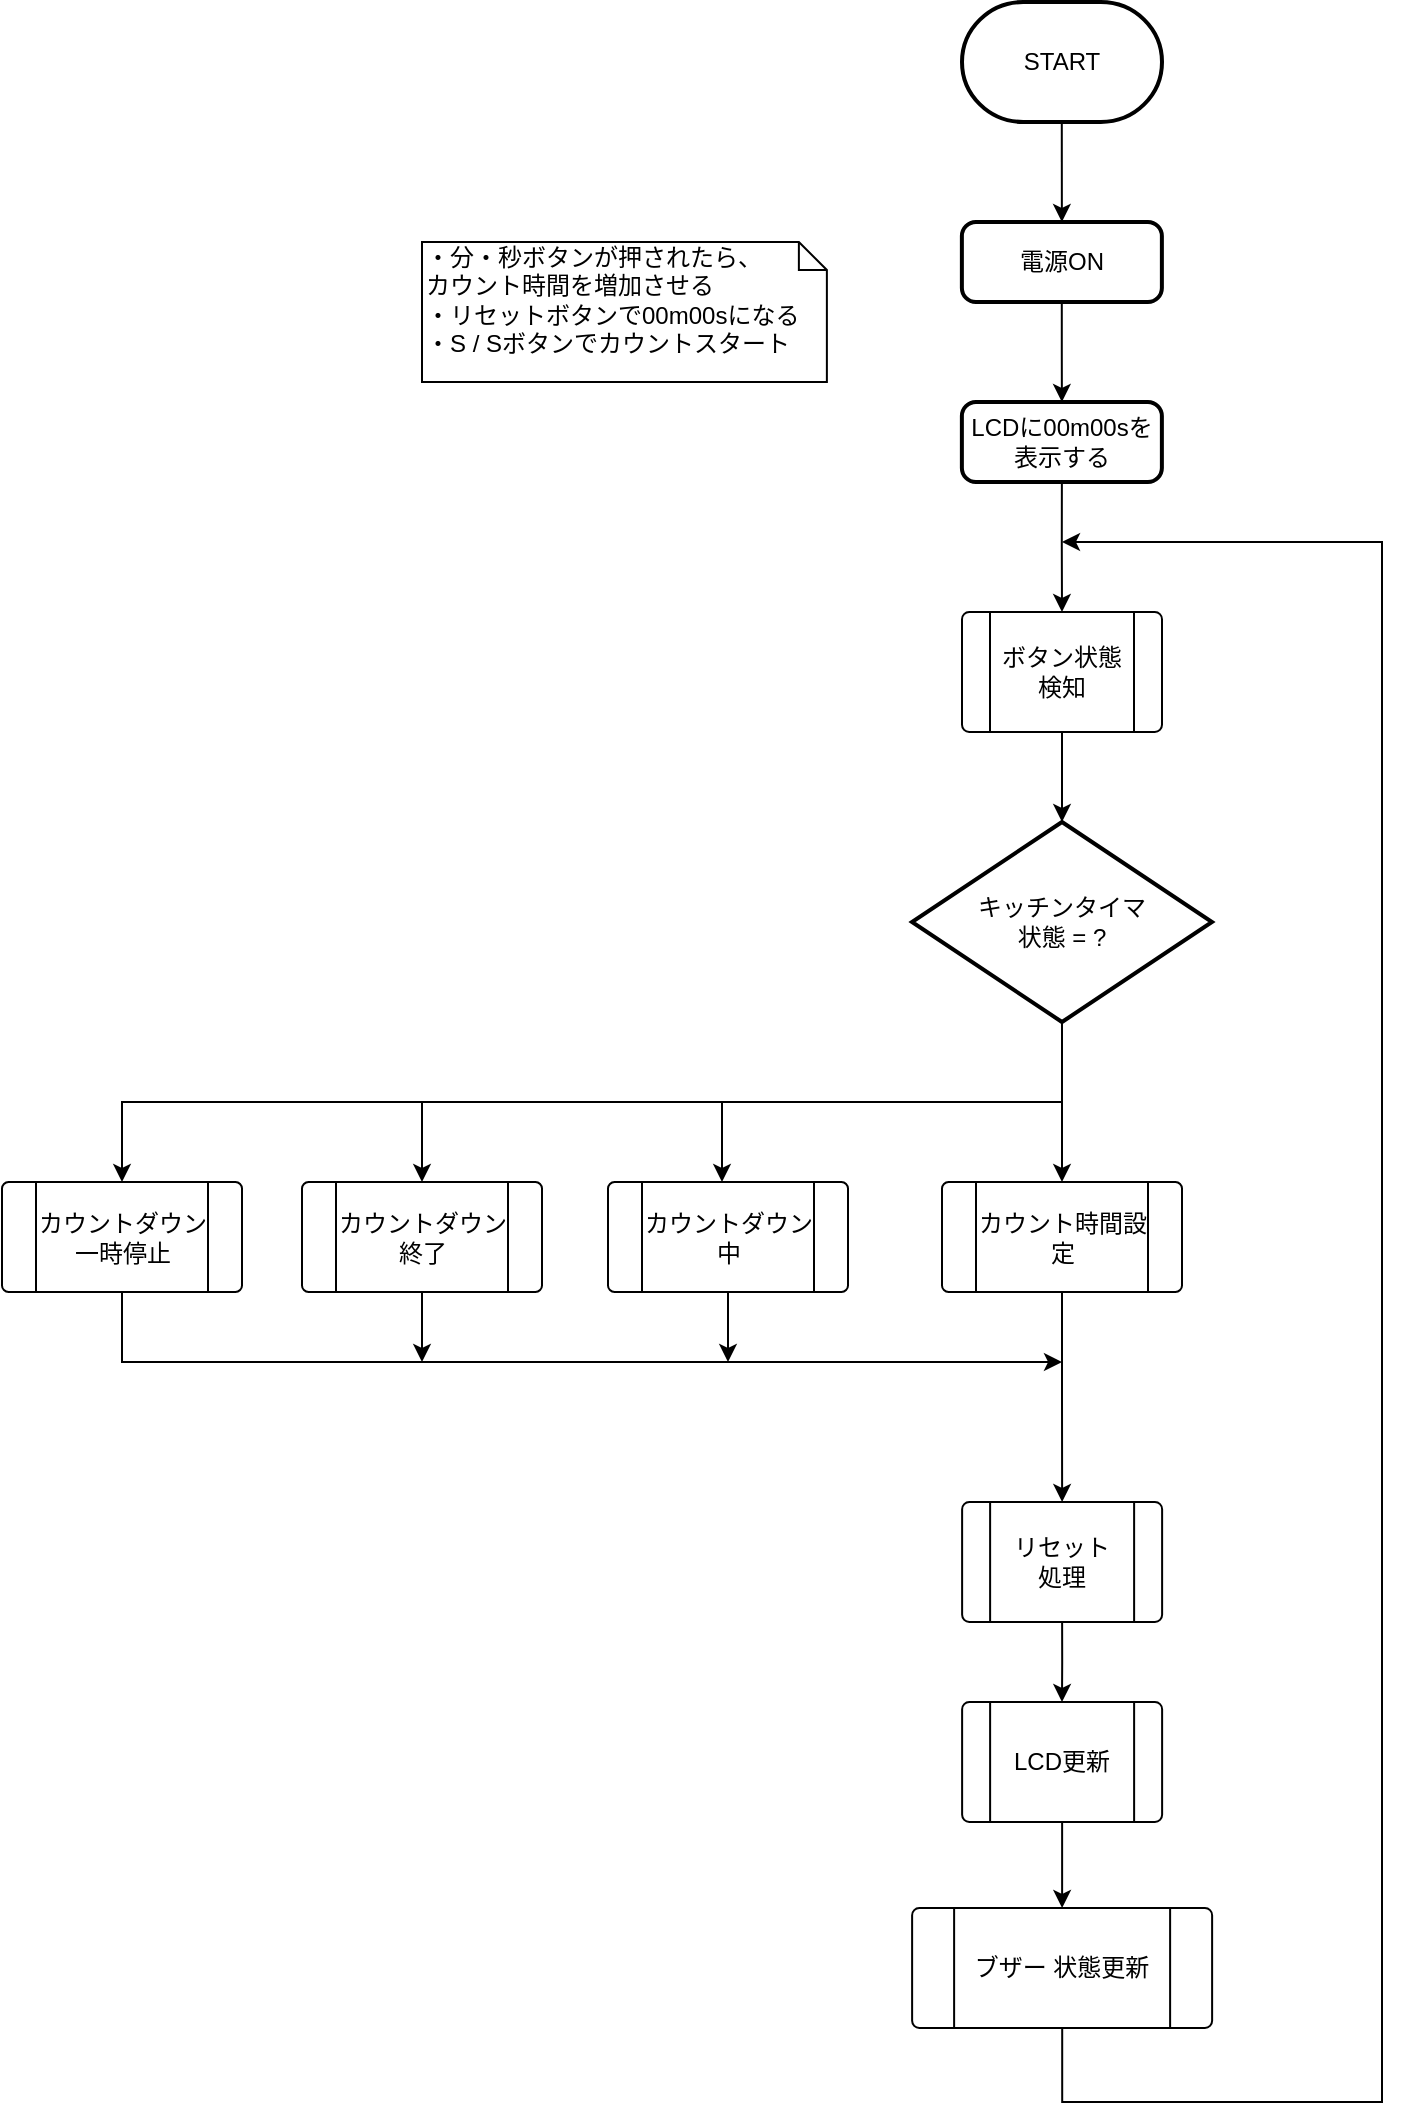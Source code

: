 <mxfile version="13.3.1" type="device" pages="4"><diagram id="C5RBs43oDa-KdzZeNtuy" name="main"><mxGraphModel dx="2653" dy="867" grid="1" gridSize="10" guides="1" tooltips="1" connect="1" arrows="1" fold="1" page="1" pageScale="1" pageWidth="827" pageHeight="1169" math="0" shadow="0"><root><mxCell id="WIyWlLk6GJQsqaUBKTNV-0"/><mxCell id="WIyWlLk6GJQsqaUBKTNV-1" parent="WIyWlLk6GJQsqaUBKTNV-0"/><mxCell id="VSrGxt-i5XB2KF-R_Wog-0" value="・分・秒ボタンが押されたら、&lt;br&gt;カウント時間を増加させる&lt;br&gt;・リセットボタンで00m00sになる&lt;br&gt;・S / Sボタンでカウントスタート" style="shape=note;whiteSpace=wrap;html=1;size=14;verticalAlign=top;align=left;spacingTop=-6;" parent="WIyWlLk6GJQsqaUBKTNV-1" vertex="1"><mxGeometry x="-580" y="150" width="202.44" height="70" as="geometry"/></mxCell><mxCell id="vjxzMIkRlIcrUZipFX47-0" value="" style="edgeStyle=orthogonalEdgeStyle;rounded=0;orthogonalLoop=1;jettySize=auto;html=1;entryX=0.5;entryY=0;entryDx=0;entryDy=0;" edge="1" parent="WIyWlLk6GJQsqaUBKTNV-1" target="vjxzMIkRlIcrUZipFX47-3"><mxGeometry relative="1" as="geometry"><mxPoint x="-260.06" y="190" as="targetPoint"/><mxPoint x="-260.1" y="110" as="sourcePoint"/><Array as="points"><mxPoint x="-259.94" y="90"/><mxPoint x="-259.94" y="90"/></Array></mxGeometry></mxCell><mxCell id="vjxzMIkRlIcrUZipFX47-1" value="START" style="strokeWidth=2;html=1;shape=mxgraph.flowchart.terminator;whiteSpace=wrap;" vertex="1" parent="WIyWlLk6GJQsqaUBKTNV-1"><mxGeometry x="-310" y="30" width="100" height="60" as="geometry"/></mxCell><mxCell id="vjxzMIkRlIcrUZipFX47-2" value="" style="edgeStyle=orthogonalEdgeStyle;rounded=0;orthogonalLoop=1;jettySize=auto;html=1;" edge="1" parent="WIyWlLk6GJQsqaUBKTNV-1" source="vjxzMIkRlIcrUZipFX47-3"><mxGeometry relative="1" as="geometry"><mxPoint x="-260.06" y="230" as="targetPoint"/></mxGeometry></mxCell><mxCell id="vjxzMIkRlIcrUZipFX47-3" value="電源ON" style="rounded=1;whiteSpace=wrap;html=1;absoluteArcSize=1;arcSize=14;strokeWidth=2;" vertex="1" parent="WIyWlLk6GJQsqaUBKTNV-1"><mxGeometry x="-310.06" y="140" width="100" height="40" as="geometry"/></mxCell><mxCell id="vjxzMIkRlIcrUZipFX47-7" value="" style="edgeStyle=orthogonalEdgeStyle;rounded=0;orthogonalLoop=1;jettySize=auto;html=1;exitX=0.5;exitY=1;exitDx=0;exitDy=0;entryX=0.5;entryY=0;entryDx=0;entryDy=0;" edge="1" parent="WIyWlLk6GJQsqaUBKTNV-1" source="vjxzMIkRlIcrUZipFX47-11" target="vjxzMIkRlIcrUZipFX47-10"><mxGeometry relative="1" as="geometry"><mxPoint x="-259.94" y="320" as="targetPoint"/><mxPoint x="-259.94" y="270" as="sourcePoint"/></mxGeometry></mxCell><mxCell id="vjxzMIkRlIcrUZipFX47-17" value="" style="edgeStyle=orthogonalEdgeStyle;rounded=0;orthogonalLoop=1;jettySize=auto;html=1;" edge="1" parent="WIyWlLk6GJQsqaUBKTNV-1" source="vjxzMIkRlIcrUZipFX47-10" target="vjxzMIkRlIcrUZipFX47-16"><mxGeometry relative="1" as="geometry"/></mxCell><mxCell id="vjxzMIkRlIcrUZipFX47-10" value="ボタン状態検知" style="verticalLabelPosition=middle;verticalAlign=middle;html=1;shape=process;whiteSpace=wrap;rounded=1;size=0.14;arcSize=6;labelPosition=center;align=center;" vertex="1" parent="WIyWlLk6GJQsqaUBKTNV-1"><mxGeometry x="-310" y="335" width="100" height="60" as="geometry"/></mxCell><mxCell id="vjxzMIkRlIcrUZipFX47-11" value="LCDに00m00sを&lt;br&gt;表示する" style="rounded=1;whiteSpace=wrap;html=1;absoluteArcSize=1;arcSize=14;strokeWidth=2;" vertex="1" parent="WIyWlLk6GJQsqaUBKTNV-1"><mxGeometry x="-310.06" y="230" width="100" height="40" as="geometry"/></mxCell><mxCell id="vjxzMIkRlIcrUZipFX47-18" value="" style="edgeStyle=orthogonalEdgeStyle;rounded=0;orthogonalLoop=1;jettySize=auto;html=1;" edge="1" parent="WIyWlLk6GJQsqaUBKTNV-1" source="vjxzMIkRlIcrUZipFX47-16"><mxGeometry relative="1" as="geometry"><mxPoint x="-260" y="620" as="targetPoint"/></mxGeometry></mxCell><mxCell id="vjxzMIkRlIcrUZipFX47-22" style="edgeStyle=orthogonalEdgeStyle;rounded=0;orthogonalLoop=1;jettySize=auto;html=1;entryX=0.5;entryY=0;entryDx=0;entryDy=0;" edge="1" parent="WIyWlLk6GJQsqaUBKTNV-1" target="vjxzMIkRlIcrUZipFX47-21"><mxGeometry relative="1" as="geometry"><mxPoint x="-260" y="580" as="sourcePoint"/><Array as="points"><mxPoint x="-730" y="580"/></Array></mxGeometry></mxCell><mxCell id="vjxzMIkRlIcrUZipFX47-24" style="edgeStyle=orthogonalEdgeStyle;rounded=0;orthogonalLoop=1;jettySize=auto;html=1;entryX=0.5;entryY=0;entryDx=0;entryDy=0;" edge="1" parent="WIyWlLk6GJQsqaUBKTNV-1" source="vjxzMIkRlIcrUZipFX47-16" target="vjxzMIkRlIcrUZipFX47-23"><mxGeometry relative="1" as="geometry"><Array as="points"><mxPoint x="-260" y="580"/><mxPoint x="-580" y="580"/></Array></mxGeometry></mxCell><mxCell id="vjxzMIkRlIcrUZipFX47-28" style="edgeStyle=orthogonalEdgeStyle;rounded=0;orthogonalLoop=1;jettySize=auto;html=1;entryX=0.475;entryY=0;entryDx=0;entryDy=0;entryPerimeter=0;" edge="1" parent="WIyWlLk6GJQsqaUBKTNV-1" source="vjxzMIkRlIcrUZipFX47-16" target="vjxzMIkRlIcrUZipFX47-26"><mxGeometry relative="1" as="geometry"><Array as="points"><mxPoint x="-260" y="580"/><mxPoint x="-430" y="580"/></Array></mxGeometry></mxCell><mxCell id="vjxzMIkRlIcrUZipFX47-16" value="キッチンタイマ&lt;br&gt;状態 = ?" style="strokeWidth=2;html=1;shape=mxgraph.flowchart.decision;whiteSpace=wrap;" vertex="1" parent="WIyWlLk6GJQsqaUBKTNV-1"><mxGeometry x="-335" y="440" width="150" height="100" as="geometry"/></mxCell><mxCell id="vjxzMIkRlIcrUZipFX47-37" value="" style="edgeStyle=orthogonalEdgeStyle;rounded=0;orthogonalLoop=1;jettySize=auto;html=1;" edge="1" parent="WIyWlLk6GJQsqaUBKTNV-1" source="vjxzMIkRlIcrUZipFX47-19" target="vjxzMIkRlIcrUZipFX47-36"><mxGeometry relative="1" as="geometry"/></mxCell><mxCell id="vjxzMIkRlIcrUZipFX47-19" value="LCD更新" style="verticalLabelPosition=middle;verticalAlign=middle;html=1;shape=process;whiteSpace=wrap;rounded=1;size=0.14;arcSize=6;labelPosition=center;align=center;" vertex="1" parent="WIyWlLk6GJQsqaUBKTNV-1"><mxGeometry x="-309.94" y="880" width="100" height="60" as="geometry"/></mxCell><mxCell id="vjxzMIkRlIcrUZipFX47-32" style="edgeStyle=orthogonalEdgeStyle;rounded=0;orthogonalLoop=1;jettySize=auto;html=1;" edge="1" parent="WIyWlLk6GJQsqaUBKTNV-1" source="vjxzMIkRlIcrUZipFX47-21"><mxGeometry relative="1" as="geometry"><mxPoint x="-260" y="710" as="targetPoint"/><Array as="points"><mxPoint x="-730" y="710"/></Array></mxGeometry></mxCell><mxCell id="vjxzMIkRlIcrUZipFX47-21" value="カウントダウン一時停止" style="verticalLabelPosition=middle;verticalAlign=middle;html=1;shape=process;whiteSpace=wrap;rounded=1;size=0.14;arcSize=6;labelPosition=center;align=center;" vertex="1" parent="WIyWlLk6GJQsqaUBKTNV-1"><mxGeometry x="-790" y="620" width="120" height="55" as="geometry"/></mxCell><mxCell id="vjxzMIkRlIcrUZipFX47-33" style="edgeStyle=orthogonalEdgeStyle;rounded=0;orthogonalLoop=1;jettySize=auto;html=1;" edge="1" parent="WIyWlLk6GJQsqaUBKTNV-1" source="vjxzMIkRlIcrUZipFX47-23"><mxGeometry relative="1" as="geometry"><mxPoint x="-580" y="710" as="targetPoint"/></mxGeometry></mxCell><mxCell id="vjxzMIkRlIcrUZipFX47-23" value="カウントダウン&lt;br&gt;終了" style="verticalLabelPosition=middle;verticalAlign=middle;html=1;shape=process;whiteSpace=wrap;rounded=1;size=0.14;arcSize=6;labelPosition=center;align=center;" vertex="1" parent="WIyWlLk6GJQsqaUBKTNV-1"><mxGeometry x="-640" y="620" width="120" height="55" as="geometry"/></mxCell><mxCell id="vjxzMIkRlIcrUZipFX47-31" style="edgeStyle=orthogonalEdgeStyle;rounded=0;orthogonalLoop=1;jettySize=auto;html=1;" edge="1" parent="WIyWlLk6GJQsqaUBKTNV-1" source="vjxzMIkRlIcrUZipFX47-26"><mxGeometry relative="1" as="geometry"><mxPoint x="-427" y="710" as="targetPoint"/><Array as="points"><mxPoint x="-427" y="710"/></Array></mxGeometry></mxCell><mxCell id="vjxzMIkRlIcrUZipFX47-26" value="カウントダウン&lt;br&gt;中" style="verticalLabelPosition=middle;verticalAlign=middle;html=1;shape=process;whiteSpace=wrap;rounded=1;size=0.14;arcSize=6;labelPosition=center;align=center;" vertex="1" parent="WIyWlLk6GJQsqaUBKTNV-1"><mxGeometry x="-487" y="620" width="120" height="55" as="geometry"/></mxCell><mxCell id="vjxzMIkRlIcrUZipFX47-30" value="" style="edgeStyle=orthogonalEdgeStyle;rounded=0;orthogonalLoop=1;jettySize=auto;html=1;entryX=0.5;entryY=0;entryDx=0;entryDy=0;" edge="1" parent="WIyWlLk6GJQsqaUBKTNV-1" source="vjxzMIkRlIcrUZipFX47-27" target="63GfsNQH9wnm1V2s3xP4-0"><mxGeometry relative="1" as="geometry"><mxPoint x="-260" y="760" as="targetPoint"/></mxGeometry></mxCell><mxCell id="vjxzMIkRlIcrUZipFX47-27" value="カウント時間設定" style="verticalLabelPosition=middle;verticalAlign=middle;html=1;shape=process;whiteSpace=wrap;rounded=1;size=0.14;arcSize=6;labelPosition=center;align=center;" vertex="1" parent="WIyWlLk6GJQsqaUBKTNV-1"><mxGeometry x="-320" y="620" width="120" height="55" as="geometry"/></mxCell><mxCell id="vjxzMIkRlIcrUZipFX47-34" value="" style="edgeStyle=orthogonalEdgeStyle;rounded=0;orthogonalLoop=1;jettySize=auto;html=1;exitX=0.5;exitY=1;exitDx=0;exitDy=0;" edge="1" parent="WIyWlLk6GJQsqaUBKTNV-1" source="63GfsNQH9wnm1V2s3xP4-0"><mxGeometry relative="1" as="geometry"><mxPoint x="-260" y="880" as="targetPoint"/><mxPoint x="-260" y="860" as="sourcePoint"/></mxGeometry></mxCell><mxCell id="vjxzMIkRlIcrUZipFX47-39" value="" style="edgeStyle=orthogonalEdgeStyle;rounded=0;orthogonalLoop=1;jettySize=auto;html=1;" edge="1" parent="WIyWlLk6GJQsqaUBKTNV-1" source="vjxzMIkRlIcrUZipFX47-36"><mxGeometry relative="1" as="geometry"><mxPoint x="-260" y="300" as="targetPoint"/><Array as="points"><mxPoint x="-260" y="1080"/><mxPoint x="-100" y="1080"/><mxPoint x="-100" y="300"/></Array></mxGeometry></mxCell><mxCell id="vjxzMIkRlIcrUZipFX47-36" value="ブザー 状態更新" style="verticalLabelPosition=middle;verticalAlign=middle;html=1;shape=process;whiteSpace=wrap;rounded=1;size=0.14;arcSize=6;labelPosition=center;align=center;" vertex="1" parent="WIyWlLk6GJQsqaUBKTNV-1"><mxGeometry x="-334.94" y="983" width="150" height="60" as="geometry"/></mxCell><mxCell id="63GfsNQH9wnm1V2s3xP4-0" value="リセット&lt;br&gt;処理" style="verticalLabelPosition=middle;verticalAlign=middle;html=1;shape=process;whiteSpace=wrap;rounded=1;size=0.14;arcSize=6;labelPosition=center;align=center;" vertex="1" parent="WIyWlLk6GJQsqaUBKTNV-1"><mxGeometry x="-309.94" y="780" width="100" height="60" as="geometry"/></mxCell></root></mxGraphModel></diagram><diagram id="S8vPifRukNZuZthcmWDE" name="割込み処理"><mxGraphModel dx="1504" dy="714" grid="1" gridSize="10" guides="1" tooltips="1" connect="1" arrows="1" fold="1" page="1" pageScale="1" pageWidth="827" pageHeight="1169" math="0" shadow="0"><root><mxCell id="e2pZ5XXEC7_y0YiX79Or-0"/><mxCell id="e2pZ5XXEC7_y0YiX79Or-1" parent="e2pZ5XXEC7_y0YiX79Or-0"/><mxCell id="47vvgI5nr6He0RAunKlX-1" value="外部割込み" style="strokeWidth=2;html=1;shape=mxgraph.flowchart.terminator;whiteSpace=wrap;" parent="e2pZ5XXEC7_y0YiX79Or-1" vertex="1"><mxGeometry x="440" y="170" width="100" height="40" as="geometry"/></mxCell><mxCell id="47vvgI5nr6He0RAunKlX-4" value="END" style="strokeWidth=2;html=1;shape=mxgraph.flowchart.terminator;whiteSpace=wrap;" parent="e2pZ5XXEC7_y0YiX79Or-1" vertex="1"><mxGeometry x="440" y="680" width="100" height="40" as="geometry"/></mxCell><mxCell id="47vvgI5nr6He0RAunKlX-6" value="割込みの種類&lt;br&gt;・状態変化割込み&lt;br&gt;・タイマ割込み" style="shape=note;whiteSpace=wrap;html=1;size=14;verticalAlign=top;align=left;spacingTop=-6;" parent="e2pZ5XXEC7_y0YiX79Or-1" vertex="1"><mxGeometry x="650" y="80" width="100" height="70" as="geometry"/></mxCell><mxCell id="47vvgI5nr6He0RAunKlX-13" style="edgeStyle=orthogonalEdgeStyle;rounded=0;orthogonalLoop=1;jettySize=auto;html=1;entryX=0.5;entryY=0;entryDx=0;entryDy=0;" parent="e2pZ5XXEC7_y0YiX79Or-1" target="47vvgI5nr6He0RAunKlX-34" edge="1"><mxGeometry relative="1" as="geometry"><mxPoint x="760" y="285" as="targetPoint"/><mxPoint x="680" y="180" as="sourcePoint"/></mxGeometry></mxCell><mxCell id="47vvgI5nr6He0RAunKlX-14" value="" style="edgeStyle=orthogonalEdgeStyle;rounded=0;orthogonalLoop=1;jettySize=auto;html=1;entryX=0.5;entryY=0;entryDx=0;entryDy=0;entryPerimeter=0;exitX=0.5;exitY=1;exitDx=0;exitDy=0;exitPerimeter=0;" parent="e2pZ5XXEC7_y0YiX79Or-1" source="47vvgI5nr6He0RAunKlX-1" target="47vvgI5nr6He0RAunKlX-15" edge="1"><mxGeometry relative="1" as="geometry"><mxPoint x="490" y="350" as="targetPoint"/><mxPoint x="490" y="230" as="sourcePoint"/></mxGeometry></mxCell><mxCell id="47vvgI5nr6He0RAunKlX-21" value="" style="edgeStyle=orthogonalEdgeStyle;rounded=0;orthogonalLoop=1;jettySize=auto;html=1;" parent="e2pZ5XXEC7_y0YiX79Or-1" source="47vvgI5nr6He0RAunKlX-15" edge="1"><mxGeometry relative="1" as="geometry"><mxPoint x="490" y="520" as="targetPoint"/></mxGeometry></mxCell><mxCell id="47vvgI5nr6He0RAunKlX-24" value="" style="edgeStyle=orthogonalEdgeStyle;rounded=0;orthogonalLoop=1;jettySize=auto;html=1;entryX=0.5;entryY=0;entryDx=0;entryDy=0;" parent="e2pZ5XXEC7_y0YiX79Or-1" target="47vvgI5nr6He0RAunKlX-35" edge="1"><mxGeometry relative="1" as="geometry"><mxPoint x="354" y="360" as="targetPoint"/><mxPoint x="354" y="410" as="sourcePoint"/></mxGeometry></mxCell><mxCell id="47vvgI5nr6He0RAunKlX-15" value="ボタンの種類" style="strokeWidth=2;html=1;shape=mxgraph.flowchart.decision;whiteSpace=wrap;" parent="e2pZ5XXEC7_y0YiX79Or-1" vertex="1"><mxGeometry x="430" y="300" width="120" height="80" as="geometry"/></mxCell><mxCell id="47vvgI5nr6He0RAunKlX-40" style="edgeStyle=orthogonalEdgeStyle;rounded=0;orthogonalLoop=1;jettySize=auto;html=1;exitX=0.5;exitY=1;exitDx=0;exitDy=0;" parent="e2pZ5XXEC7_y0YiX79Or-1" source="47vvgI5nr6He0RAunKlX-18" edge="1"><mxGeometry relative="1" as="geometry"><mxPoint x="490" y="640" as="targetPoint"/><Array as="points"><mxPoint x="214" y="640"/></Array></mxGeometry></mxCell><mxCell id="47vvgI5nr6He0RAunKlX-18" value="スタートストップボタンフラグを&lt;br&gt;立てる" style="rounded=1;whiteSpace=wrap;html=1;absoluteArcSize=1;arcSize=14;strokeWidth=2;" parent="e2pZ5XXEC7_y0YiX79Or-1" vertex="1"><mxGeometry x="164" y="520" width="100" height="60" as="geometry"/></mxCell><mxCell id="47vvgI5nr6He0RAunKlX-26" style="edgeStyle=orthogonalEdgeStyle;rounded=0;orthogonalLoop=1;jettySize=auto;html=1;entryX=0.5;entryY=0;entryDx=0;entryDy=0;" parent="e2pZ5XXEC7_y0YiX79Or-1" target="47vvgI5nr6He0RAunKlX-18" edge="1"><mxGeometry relative="1" as="geometry"><mxPoint x="224" y="460" as="targetPoint"/><mxPoint x="490" y="390" as="sourcePoint"/><Array as="points"><mxPoint x="490" y="410"/><mxPoint x="214" y="410"/></Array></mxGeometry></mxCell><mxCell id="47vvgI5nr6He0RAunKlX-32" value="スタートストップ&lt;br&gt;ボタン" style="text;html=1;align=center;verticalAlign=middle;resizable=0;points=[];autosize=1;" parent="e2pZ5XXEC7_y0YiX79Or-1" vertex="1"><mxGeometry x="100" y="430" width="110" height="30" as="geometry"/></mxCell><mxCell id="9ZFBl9Tfi8h8rZfZpqhd-4" value="" style="edgeStyle=orthogonalEdgeStyle;rounded=0;orthogonalLoop=1;jettySize=auto;html=1;entryX=0.5;entryY=0;entryDx=0;entryDy=0;entryPerimeter=0;" edge="1" parent="e2pZ5XXEC7_y0YiX79Or-1" source="47vvgI5nr6He0RAunKlX-34" target="9ZFBl9Tfi8h8rZfZpqhd-2"><mxGeometry relative="1" as="geometry"><mxPoint x="680" y="650" as="targetPoint"/></mxGeometry></mxCell><mxCell id="47vvgI5nr6He0RAunKlX-34" value="&lt;span&gt;カウント時間を&lt;/span&gt;&lt;br&gt;&lt;span&gt;1増加させる&lt;/span&gt;" style="rounded=1;whiteSpace=wrap;html=1;absoluteArcSize=1;arcSize=14;strokeWidth=2;" parent="e2pZ5XXEC7_y0YiX79Or-1" vertex="1"><mxGeometry x="630" y="520" width="100" height="60" as="geometry"/></mxCell><mxCell id="47vvgI5nr6He0RAunKlX-39" style="edgeStyle=orthogonalEdgeStyle;rounded=0;orthogonalLoop=1;jettySize=auto;html=1;" parent="e2pZ5XXEC7_y0YiX79Or-1" source="47vvgI5nr6He0RAunKlX-35" edge="1"><mxGeometry relative="1" as="geometry"><mxPoint x="354" y="640" as="targetPoint"/><Array as="points"><mxPoint x="354" y="640"/></Array></mxGeometry></mxCell><mxCell id="47vvgI5nr6He0RAunKlX-35" value="秒ボタンフラグ&lt;br&gt;を立てる" style="rounded=1;whiteSpace=wrap;html=1;absoluteArcSize=1;arcSize=14;strokeWidth=2;" parent="e2pZ5XXEC7_y0YiX79Or-1" vertex="1"><mxGeometry x="304" y="520" width="100" height="60" as="geometry"/></mxCell><mxCell id="47vvgI5nr6He0RAunKlX-37" value="" style="edgeStyle=orthogonalEdgeStyle;rounded=0;orthogonalLoop=1;jettySize=auto;html=1;entryX=0.5;entryY=0;entryDx=0;entryDy=0;entryPerimeter=0;" parent="e2pZ5XXEC7_y0YiX79Or-1" source="47vvgI5nr6He0RAunKlX-36" target="47vvgI5nr6He0RAunKlX-4" edge="1"><mxGeometry relative="1" as="geometry"><mxPoint x="490" y="665" as="targetPoint"/></mxGeometry></mxCell><mxCell id="47vvgI5nr6He0RAunKlX-36" value="分ボタンフラグ&lt;br&gt;を立てる" style="rounded=1;whiteSpace=wrap;html=1;absoluteArcSize=1;arcSize=14;strokeWidth=2;" parent="e2pZ5XXEC7_y0YiX79Or-1" vertex="1"><mxGeometry x="440" y="520" width="100" height="60" as="geometry"/></mxCell><mxCell id="9ZFBl9Tfi8h8rZfZpqhd-0" value="秒ボタン" style="text;html=1;align=center;verticalAlign=middle;resizable=0;points=[];autosize=1;" vertex="1" parent="e2pZ5XXEC7_y0YiX79Or-1"><mxGeometry x="290" y="430" width="60" height="20" as="geometry"/></mxCell><mxCell id="9ZFBl9Tfi8h8rZfZpqhd-1" value="分ボタン" style="text;html=1;align=center;verticalAlign=middle;resizable=0;points=[];autosize=1;" vertex="1" parent="e2pZ5XXEC7_y0YiX79Or-1"><mxGeometry x="430" y="430" width="60" height="20" as="geometry"/></mxCell><mxCell id="9ZFBl9Tfi8h8rZfZpqhd-2" value="END" style="strokeWidth=2;html=1;shape=mxgraph.flowchart.terminator;whiteSpace=wrap;" vertex="1" parent="e2pZ5XXEC7_y0YiX79Or-1"><mxGeometry x="630" y="680" width="100" height="40" as="geometry"/></mxCell><mxCell id="9ZFBl9Tfi8h8rZfZpqhd-3" value="タイマ割込み" style="strokeWidth=2;html=1;shape=mxgraph.flowchart.terminator;whiteSpace=wrap;" vertex="1" parent="e2pZ5XXEC7_y0YiX79Or-1"><mxGeometry x="630" y="170" width="100" height="40" as="geometry"/></mxCell></root></mxGraphModel></diagram><diagram name="カウント時間設定" id="tLyKWp7qAsRB28wac82U"><mxGraphModel dx="1278" dy="607" grid="1" gridSize="10" guides="1" tooltips="1" connect="1" arrows="1" fold="1" page="1" pageScale="1" pageWidth="827" pageHeight="1169" math="0" shadow="0"><root><mxCell id="G7dOKKh25_MZbCcrWpyw-0"/><mxCell id="G7dOKKh25_MZbCcrWpyw-1" parent="G7dOKKh25_MZbCcrWpyw-0"/><mxCell id="YCsieXRak2XcZomdGNn9-15" value="" style="edgeStyle=orthogonalEdgeStyle;rounded=0;orthogonalLoop=1;jettySize=auto;html=1;entryX=0.5;entryY=0;entryDx=0;entryDy=0;entryPerimeter=0;" parent="G7dOKKh25_MZbCcrWpyw-1" source="G7dOKKh25_MZbCcrWpyw-2" target="PRw-ZUvJCtGYPwpCF5q1-1" edge="1"><mxGeometry relative="1" as="geometry"><mxPoint x="501" y="140" as="targetPoint"/></mxGeometry></mxCell><mxCell id="G7dOKKh25_MZbCcrWpyw-2" value="分ボタン&lt;br&gt;処理" style="strokeWidth=2;html=1;shape=mxgraph.flowchart.terminator;whiteSpace=wrap;" parent="G7dOKKh25_MZbCcrWpyw-1" vertex="1"><mxGeometry x="480" y="90" width="100" height="40" as="geometry"/></mxCell><mxCell id="YCsieXRak2XcZomdGNn9-28" value="ボタンの状態&lt;br&gt;・押された状態 → 押して離した時&lt;br&gt;・押し続けている状態 → 押したあと、まだ離していない時" style="shape=note;whiteSpace=wrap;html=1;size=14;verticalAlign=top;align=left;spacingTop=-6;" parent="G7dOKKh25_MZbCcrWpyw-1" vertex="1"><mxGeometry x="226" y="130" width="190" height="70" as="geometry"/></mxCell><mxCell id="PRw-ZUvJCtGYPwpCF5q1-36" style="edgeStyle=orthogonalEdgeStyle;rounded=0;orthogonalLoop=1;jettySize=auto;html=1;exitX=0.5;exitY=1;exitDx=0;exitDy=0;" parent="G7dOKKh25_MZbCcrWpyw-1" source="AEPvhZBk-K4YY_FG6Bck-13" edge="1"><mxGeometry relative="1" as="geometry"><mxPoint x="659" y="470" as="targetPoint"/><Array as="points"><mxPoint x="659" y="427"/></Array><mxPoint x="659" y="425" as="sourcePoint"/></mxGeometry></mxCell><mxCell id="AEPvhZBk-K4YY_FG6Bck-11" style="edgeStyle=orthogonalEdgeStyle;rounded=0;orthogonalLoop=1;jettySize=auto;html=1;exitX=0.5;exitY=1;exitDx=0;exitDy=0;" edge="1" parent="G7dOKKh25_MZbCcrWpyw-1" source="AEPvhZBk-K4YY_FG6Bck-20" target="PRw-ZUvJCtGYPwpCF5q1-39"><mxGeometry relative="1" as="geometry"><mxPoint x="530" y="427" as="sourcePoint"/><mxPoint x="530" y="775" as="targetPoint"/></mxGeometry></mxCell><mxCell id="PRw-ZUvJCtGYPwpCF5q1-5" value="" style="edgeStyle=orthogonalEdgeStyle;rounded=0;orthogonalLoop=1;jettySize=auto;html=1;entryX=0.5;entryY=0;entryDx=0;entryDy=0;" parent="G7dOKKh25_MZbCcrWpyw-1" source="PRw-ZUvJCtGYPwpCF5q1-1" target="AEPvhZBk-K4YY_FG6Bck-20" edge="1"><mxGeometry relative="1" as="geometry"><mxPoint x="531" y="498" as="targetPoint"/><Array as="points"><mxPoint x="530" y="318"/><mxPoint x="530" y="318"/></Array></mxGeometry></mxCell><mxCell id="ePP8m3Le7ad55T8IsWoJ-17" style="edgeStyle=orthogonalEdgeStyle;rounded=0;orthogonalLoop=1;jettySize=auto;html=1;" parent="G7dOKKh25_MZbCcrWpyw-1" source="PRw-ZUvJCtGYPwpCF5q1-1" edge="1"><mxGeometry relative="1" as="geometry"><mxPoint x="531" y="470" as="targetPoint"/><Array as="points"><mxPoint x="530" y="300"/><mxPoint x="740" y="300"/><mxPoint x="740" y="470"/></Array></mxGeometry></mxCell><mxCell id="AEPvhZBk-K4YY_FG6Bck-16" style="edgeStyle=orthogonalEdgeStyle;rounded=0;orthogonalLoop=1;jettySize=auto;html=1;entryX=0.5;entryY=0;entryDx=0;entryDy=0;" edge="1" parent="G7dOKKh25_MZbCcrWpyw-1" source="PRw-ZUvJCtGYPwpCF5q1-1" target="AEPvhZBk-K4YY_FG6Bck-13"><mxGeometry relative="1" as="geometry"><Array as="points"><mxPoint x="530" y="300"/><mxPoint x="660" y="300"/></Array></mxGeometry></mxCell><mxCell id="PRw-ZUvJCtGYPwpCF5q1-1" value="分ボタンの&lt;br&gt;状態 = ?" style="strokeWidth=2;html=1;shape=mxgraph.flowchart.decision;whiteSpace=wrap;" parent="G7dOKKh25_MZbCcrWpyw-1" vertex="1"><mxGeometry x="465" y="168" width="130" height="100" as="geometry"/></mxCell><mxCell id="PRw-ZUvJCtGYPwpCF5q1-39" value="end" style="strokeWidth=2;html=1;shape=mxgraph.flowchart.terminator;whiteSpace=wrap;" parent="G7dOKKh25_MZbCcrWpyw-1" vertex="1"><mxGeometry x="480" y="499" width="100" height="40" as="geometry"/></mxCell><mxCell id="ePP8m3Le7ad55T8IsWoJ-2" value="長押し" style="text;html=1;align=center;verticalAlign=middle;resizable=0;points=[];autosize=1;" parent="G7dOKKh25_MZbCcrWpyw-1" vertex="1"><mxGeometry x="531" y="309" width="50" height="20" as="geometry"/></mxCell><mxCell id="AEPvhZBk-K4YY_FG6Bck-38" value="" style="edgeStyle=orthogonalEdgeStyle;rounded=0;orthogonalLoop=1;jettySize=auto;html=1;" edge="1" parent="G7dOKKh25_MZbCcrWpyw-1" source="AEPvhZBk-K4YY_FG6Bck-0" target="AEPvhZBk-K4YY_FG6Bck-3"><mxGeometry relative="1" as="geometry"/></mxCell><mxCell id="AEPvhZBk-K4YY_FG6Bck-0" value="カウント時間設定" style="strokeWidth=2;html=1;shape=mxgraph.flowchart.terminator;whiteSpace=wrap;" vertex="1" parent="G7dOKKh25_MZbCcrWpyw-1"><mxGeometry x="90" y="90" width="100" height="40" as="geometry"/></mxCell><mxCell id="AEPvhZBk-K4YY_FG6Bck-39" value="" style="edgeStyle=orthogonalEdgeStyle;rounded=0;orthogonalLoop=1;jettySize=auto;html=1;" edge="1" parent="G7dOKKh25_MZbCcrWpyw-1" source="AEPvhZBk-K4YY_FG6Bck-3" target="AEPvhZBk-K4YY_FG6Bck-4"><mxGeometry relative="1" as="geometry"/></mxCell><mxCell id="AEPvhZBk-K4YY_FG6Bck-3" value="分ボタン&lt;br&gt;処理" style="verticalLabelPosition=middle;verticalAlign=middle;html=1;shape=process;whiteSpace=wrap;rounded=1;size=0.14;arcSize=6;labelPosition=center;align=center;" vertex="1" parent="G7dOKKh25_MZbCcrWpyw-1"><mxGeometry x="90" y="168" width="100" height="60" as="geometry"/></mxCell><mxCell id="AEPvhZBk-K4YY_FG6Bck-40" value="" style="edgeStyle=orthogonalEdgeStyle;rounded=0;orthogonalLoop=1;jettySize=auto;html=1;" edge="1" parent="G7dOKKh25_MZbCcrWpyw-1" source="AEPvhZBk-K4YY_FG6Bck-4" target="AEPvhZBk-K4YY_FG6Bck-6"><mxGeometry relative="1" as="geometry"/></mxCell><mxCell id="AEPvhZBk-K4YY_FG6Bck-4" value="秒ボタン&lt;br&gt;処理" style="verticalLabelPosition=middle;verticalAlign=middle;html=1;shape=process;whiteSpace=wrap;rounded=1;size=0.14;arcSize=6;labelPosition=center;align=center;" vertex="1" parent="G7dOKKh25_MZbCcrWpyw-1"><mxGeometry x="90" y="269" width="100" height="60" as="geometry"/></mxCell><mxCell id="AEPvhZBk-K4YY_FG6Bck-6" value="end" style="strokeWidth=2;html=1;shape=mxgraph.flowchart.terminator;whiteSpace=wrap;" vertex="1" parent="G7dOKKh25_MZbCcrWpyw-1"><mxGeometry x="90" y="376" width="100" height="40" as="geometry"/></mxCell><mxCell id="AEPvhZBk-K4YY_FG6Bck-13" value="1分&lt;br&gt;増やす" style="rounded=1;whiteSpace=wrap;html=1;absoluteArcSize=1;arcSize=14;strokeWidth=2;" vertex="1" parent="G7dOKKh25_MZbCcrWpyw-1"><mxGeometry x="610" y="365" width="100" height="62" as="geometry"/></mxCell><mxCell id="AEPvhZBk-K4YY_FG6Bck-17" value="短押し" style="text;html=1;align=center;verticalAlign=middle;resizable=0;points=[];autosize=1;" vertex="1" parent="G7dOKKh25_MZbCcrWpyw-1"><mxGeometry x="660" y="309" width="50" height="20" as="geometry"/></mxCell><mxCell id="AEPvhZBk-K4YY_FG6Bck-18" value="押されて&lt;br&gt;いない" style="text;html=1;align=center;verticalAlign=middle;resizable=0;points=[];autosize=1;" vertex="1" parent="G7dOKKh25_MZbCcrWpyw-1"><mxGeometry x="740" y="309" width="60" height="30" as="geometry"/></mxCell><mxCell id="AEPvhZBk-K4YY_FG6Bck-20" value="分長押し&lt;br&gt;処理" style="verticalLabelPosition=middle;verticalAlign=middle;html=1;shape=process;whiteSpace=wrap;rounded=1;size=0.14;arcSize=6;labelPosition=center;align=center;" vertex="1" parent="G7dOKKh25_MZbCcrWpyw-1"><mxGeometry x="470" y="365" width="120" height="55" as="geometry"/></mxCell><mxCell id="AEPvhZBk-K4YY_FG6Bck-22" value="" style="edgeStyle=orthogonalEdgeStyle;rounded=0;orthogonalLoop=1;jettySize=auto;html=1;entryX=0.5;entryY=0;entryDx=0;entryDy=0;entryPerimeter=0;" edge="1" parent="G7dOKKh25_MZbCcrWpyw-1" source="AEPvhZBk-K4YY_FG6Bck-23" target="AEPvhZBk-K4YY_FG6Bck-29"><mxGeometry relative="1" as="geometry"><mxPoint x="501" y="670" as="targetPoint"/><Array as="points"><mxPoint x="530" y="678"/><mxPoint x="530" y="678"/></Array></mxGeometry></mxCell><mxCell id="AEPvhZBk-K4YY_FG6Bck-23" value="秒ボタン&lt;br&gt;処理" style="strokeWidth=2;html=1;shape=mxgraph.flowchart.terminator;whiteSpace=wrap;" vertex="1" parent="G7dOKKh25_MZbCcrWpyw-1"><mxGeometry x="480" y="620" width="100" height="40" as="geometry"/></mxCell><mxCell id="AEPvhZBk-K4YY_FG6Bck-24" style="edgeStyle=orthogonalEdgeStyle;rounded=0;orthogonalLoop=1;jettySize=auto;html=1;exitX=0.5;exitY=1;exitDx=0;exitDy=0;" edge="1" parent="G7dOKKh25_MZbCcrWpyw-1" source="AEPvhZBk-K4YY_FG6Bck-33"><mxGeometry relative="1" as="geometry"><mxPoint x="659" y="1000" as="targetPoint"/><Array as="points"><mxPoint x="659" y="957"/></Array><mxPoint x="659" y="955" as="sourcePoint"/></mxGeometry></mxCell><mxCell id="AEPvhZBk-K4YY_FG6Bck-25" style="edgeStyle=orthogonalEdgeStyle;rounded=0;orthogonalLoop=1;jettySize=auto;html=1;exitX=0.5;exitY=1;exitDx=0;exitDy=0;" edge="1" parent="G7dOKKh25_MZbCcrWpyw-1" target="AEPvhZBk-K4YY_FG6Bck-30" source="AEPvhZBk-K4YY_FG6Bck-36"><mxGeometry relative="1" as="geometry"><mxPoint x="530" y="957" as="sourcePoint"/><mxPoint x="530" y="1305" as="targetPoint"/></mxGeometry></mxCell><mxCell id="AEPvhZBk-K4YY_FG6Bck-26" value="" style="edgeStyle=orthogonalEdgeStyle;rounded=0;orthogonalLoop=1;jettySize=auto;html=1;entryX=0.5;entryY=0;entryDx=0;entryDy=0;" edge="1" parent="G7dOKKh25_MZbCcrWpyw-1" source="AEPvhZBk-K4YY_FG6Bck-29" target="AEPvhZBk-K4YY_FG6Bck-36"><mxGeometry relative="1" as="geometry"><mxPoint x="531" y="1028" as="targetPoint"/><Array as="points"><mxPoint x="530" y="848"/><mxPoint x="530" y="848"/></Array></mxGeometry></mxCell><mxCell id="AEPvhZBk-K4YY_FG6Bck-27" style="edgeStyle=orthogonalEdgeStyle;rounded=0;orthogonalLoop=1;jettySize=auto;html=1;" edge="1" parent="G7dOKKh25_MZbCcrWpyw-1" source="AEPvhZBk-K4YY_FG6Bck-29"><mxGeometry relative="1" as="geometry"><mxPoint x="531" y="1000" as="targetPoint"/><Array as="points"><mxPoint x="530" y="830"/><mxPoint x="740" y="830"/><mxPoint x="740" y="1000"/></Array></mxGeometry></mxCell><mxCell id="AEPvhZBk-K4YY_FG6Bck-28" style="edgeStyle=orthogonalEdgeStyle;rounded=0;orthogonalLoop=1;jettySize=auto;html=1;entryX=0.5;entryY=0;entryDx=0;entryDy=0;" edge="1" parent="G7dOKKh25_MZbCcrWpyw-1" source="AEPvhZBk-K4YY_FG6Bck-29" target="AEPvhZBk-K4YY_FG6Bck-33"><mxGeometry relative="1" as="geometry"><Array as="points"><mxPoint x="530" y="830"/><mxPoint x="660" y="830"/></Array></mxGeometry></mxCell><mxCell id="AEPvhZBk-K4YY_FG6Bck-29" value="秒ボタンの&lt;br&gt;状態 = ?" style="strokeWidth=2;html=1;shape=mxgraph.flowchart.decision;whiteSpace=wrap;" vertex="1" parent="G7dOKKh25_MZbCcrWpyw-1"><mxGeometry x="465" y="698" width="130" height="100" as="geometry"/></mxCell><mxCell id="AEPvhZBk-K4YY_FG6Bck-30" value="end" style="strokeWidth=2;html=1;shape=mxgraph.flowchart.terminator;whiteSpace=wrap;" vertex="1" parent="G7dOKKh25_MZbCcrWpyw-1"><mxGeometry x="480" y="1029" width="100" height="40" as="geometry"/></mxCell><mxCell id="AEPvhZBk-K4YY_FG6Bck-31" value="長押し" style="text;html=1;align=center;verticalAlign=middle;resizable=0;points=[];autosize=1;" vertex="1" parent="G7dOKKh25_MZbCcrWpyw-1"><mxGeometry x="531" y="839" width="50" height="20" as="geometry"/></mxCell><mxCell id="AEPvhZBk-K4YY_FG6Bck-33" value="1秒&lt;br&gt;増やす" style="rounded=1;whiteSpace=wrap;html=1;absoluteArcSize=1;arcSize=14;strokeWidth=2;" vertex="1" parent="G7dOKKh25_MZbCcrWpyw-1"><mxGeometry x="610" y="895" width="100" height="62" as="geometry"/></mxCell><mxCell id="AEPvhZBk-K4YY_FG6Bck-34" value="短押し" style="text;html=1;align=center;verticalAlign=middle;resizable=0;points=[];autosize=1;" vertex="1" parent="G7dOKKh25_MZbCcrWpyw-1"><mxGeometry x="660" y="839" width="50" height="20" as="geometry"/></mxCell><mxCell id="AEPvhZBk-K4YY_FG6Bck-35" value="押されて&lt;br&gt;いない" style="text;html=1;align=center;verticalAlign=middle;resizable=0;points=[];autosize=1;" vertex="1" parent="G7dOKKh25_MZbCcrWpyw-1"><mxGeometry x="740" y="839" width="60" height="30" as="geometry"/></mxCell><mxCell id="AEPvhZBk-K4YY_FG6Bck-36" value="秒長押し&lt;br&gt;処理" style="verticalLabelPosition=middle;verticalAlign=middle;html=1;shape=process;whiteSpace=wrap;rounded=1;size=0.14;arcSize=6;labelPosition=center;align=center;" vertex="1" parent="G7dOKKh25_MZbCcrWpyw-1"><mxGeometry x="470" y="895" width="120" height="55" as="geometry"/></mxCell></root></mxGraphModel></diagram><diagram id="vf3tPze246TvlVG41PIu" name="変更記録"><mxGraphModel dx="1278" dy="607" grid="1" gridSize="10" guides="1" tooltips="1" connect="1" arrows="1" fold="1" page="1" pageScale="1" pageWidth="827" pageHeight="1169" math="0" shadow="0"><root><mxCell id="yXYwQOX-6l4vp1YZyKG_-0"/><mxCell id="yXYwQOX-6l4vp1YZyKG_-1" parent="yXYwQOX-6l4vp1YZyKG_-0"/><mxCell id="yXYwQOX-6l4vp1YZyKG_-2" value="変更記録&lt;br&gt;2020/06/22&lt;br&gt;v0.21&lt;br&gt;フローチャートのファイルをクラスごとに分割&lt;br&gt;&lt;br&gt;カウント時間設定を修正" style="shape=note;whiteSpace=wrap;html=1;size=14;verticalAlign=top;align=left;spacingTop=-6;" parent="yXYwQOX-6l4vp1YZyKG_-1" vertex="1"><mxGeometry x="150" y="40" width="100" height="150" as="geometry"/></mxCell><mxCell id="jWBH-5cEVsHzxSWwDQ4t-0" value="変更記録&lt;br&gt;2020/06/22&lt;br&gt;v0.213&lt;br&gt;&lt;br&gt;タイマ割込みシートを&lt;br&gt;割込み処理に変更&lt;br&gt;&lt;br&gt;割込み処理に状態変化割込みとタイマ割込みの処理を追記" style="shape=note;whiteSpace=wrap;html=1;size=14;verticalAlign=top;align=left;spacingTop=-6;" parent="yXYwQOX-6l4vp1YZyKG_-1" vertex="1"><mxGeometry x="320" y="40" width="100" height="180" as="geometry"/></mxCell><mxCell id="j9Jq8L6YaVaOw7RvK0-T-0" value="変更記録&lt;br&gt;2020/06/22&lt;br&gt;v0.3&lt;br&gt;&lt;br&gt;全体的に修正&lt;br&gt;・メインを1方向に流れ続けるようにした&lt;br&gt;・カウント時間設定を簡潔にした" style="shape=note;whiteSpace=wrap;html=1;size=14;verticalAlign=top;align=left;spacingTop=-6;" vertex="1" parent="yXYwQOX-6l4vp1YZyKG_-1"><mxGeometry x="480" y="40" width="100" height="180" as="geometry"/></mxCell></root></mxGraphModel></diagram></mxfile>